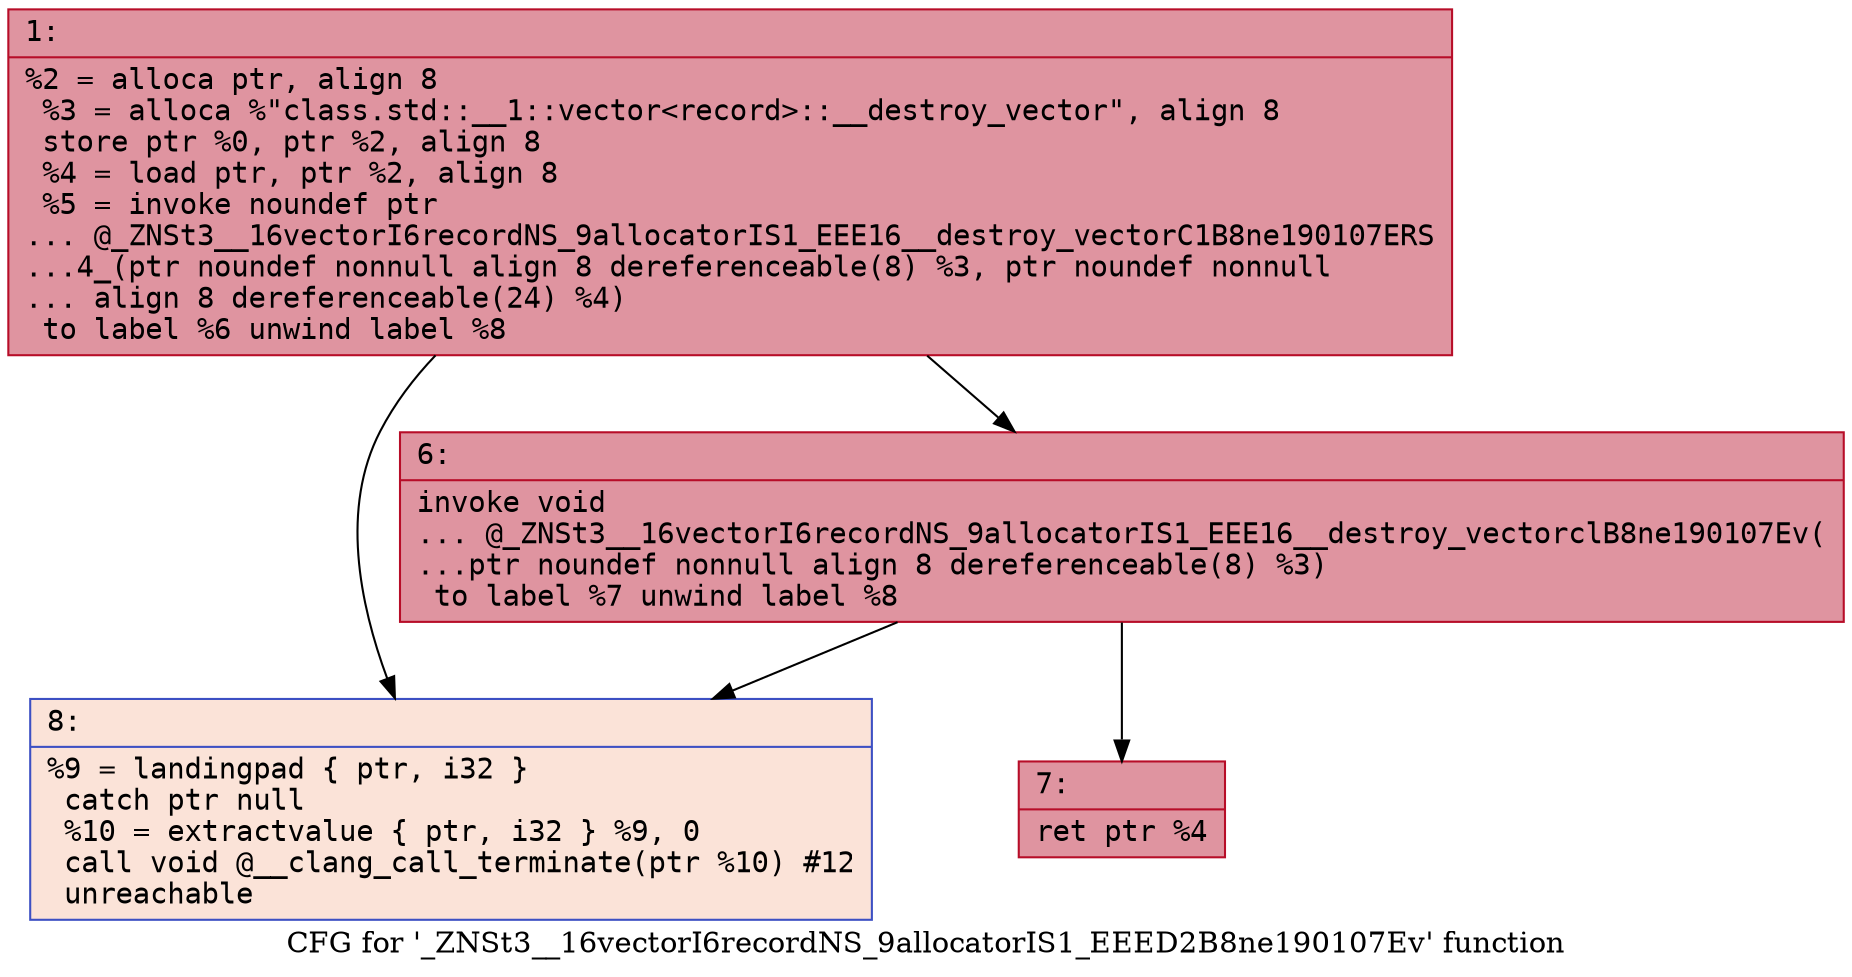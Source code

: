 digraph "CFG for '_ZNSt3__16vectorI6recordNS_9allocatorIS1_EEED2B8ne190107Ev' function" {
	label="CFG for '_ZNSt3__16vectorI6recordNS_9allocatorIS1_EEED2B8ne190107Ev' function";

	Node0x60000177e990 [shape=record,color="#b70d28ff", style=filled, fillcolor="#b70d2870" fontname="Courier",label="{1:\l|  %2 = alloca ptr, align 8\l  %3 = alloca %\"class.std::__1::vector\<record\>::__destroy_vector\", align 8\l  store ptr %0, ptr %2, align 8\l  %4 = load ptr, ptr %2, align 8\l  %5 = invoke noundef ptr\l... @_ZNSt3__16vectorI6recordNS_9allocatorIS1_EEE16__destroy_vectorC1B8ne190107ERS\l...4_(ptr noundef nonnull align 8 dereferenceable(8) %3, ptr noundef nonnull\l... align 8 dereferenceable(24) %4)\l          to label %6 unwind label %8\l}"];
	Node0x60000177e990 -> Node0x60000177e9e0[tooltip="1 -> 6\nProbability 100.00%" ];
	Node0x60000177e990 -> Node0x60000177ea80[tooltip="1 -> 8\nProbability 0.00%" ];
	Node0x60000177e9e0 [shape=record,color="#b70d28ff", style=filled, fillcolor="#b70d2870" fontname="Courier",label="{6:\l|  invoke void\l... @_ZNSt3__16vectorI6recordNS_9allocatorIS1_EEE16__destroy_vectorclB8ne190107Ev(\l...ptr noundef nonnull align 8 dereferenceable(8) %3)\l          to label %7 unwind label %8\l}"];
	Node0x60000177e9e0 -> Node0x60000177ea30[tooltip="6 -> 7\nProbability 100.00%" ];
	Node0x60000177e9e0 -> Node0x60000177ea80[tooltip="6 -> 8\nProbability 0.00%" ];
	Node0x60000177ea30 [shape=record,color="#b70d28ff", style=filled, fillcolor="#b70d2870" fontname="Courier",label="{7:\l|  ret ptr %4\l}"];
	Node0x60000177ea80 [shape=record,color="#3d50c3ff", style=filled, fillcolor="#f6bfa670" fontname="Courier",label="{8:\l|  %9 = landingpad \{ ptr, i32 \}\l          catch ptr null\l  %10 = extractvalue \{ ptr, i32 \} %9, 0\l  call void @__clang_call_terminate(ptr %10) #12\l  unreachable\l}"];
}
